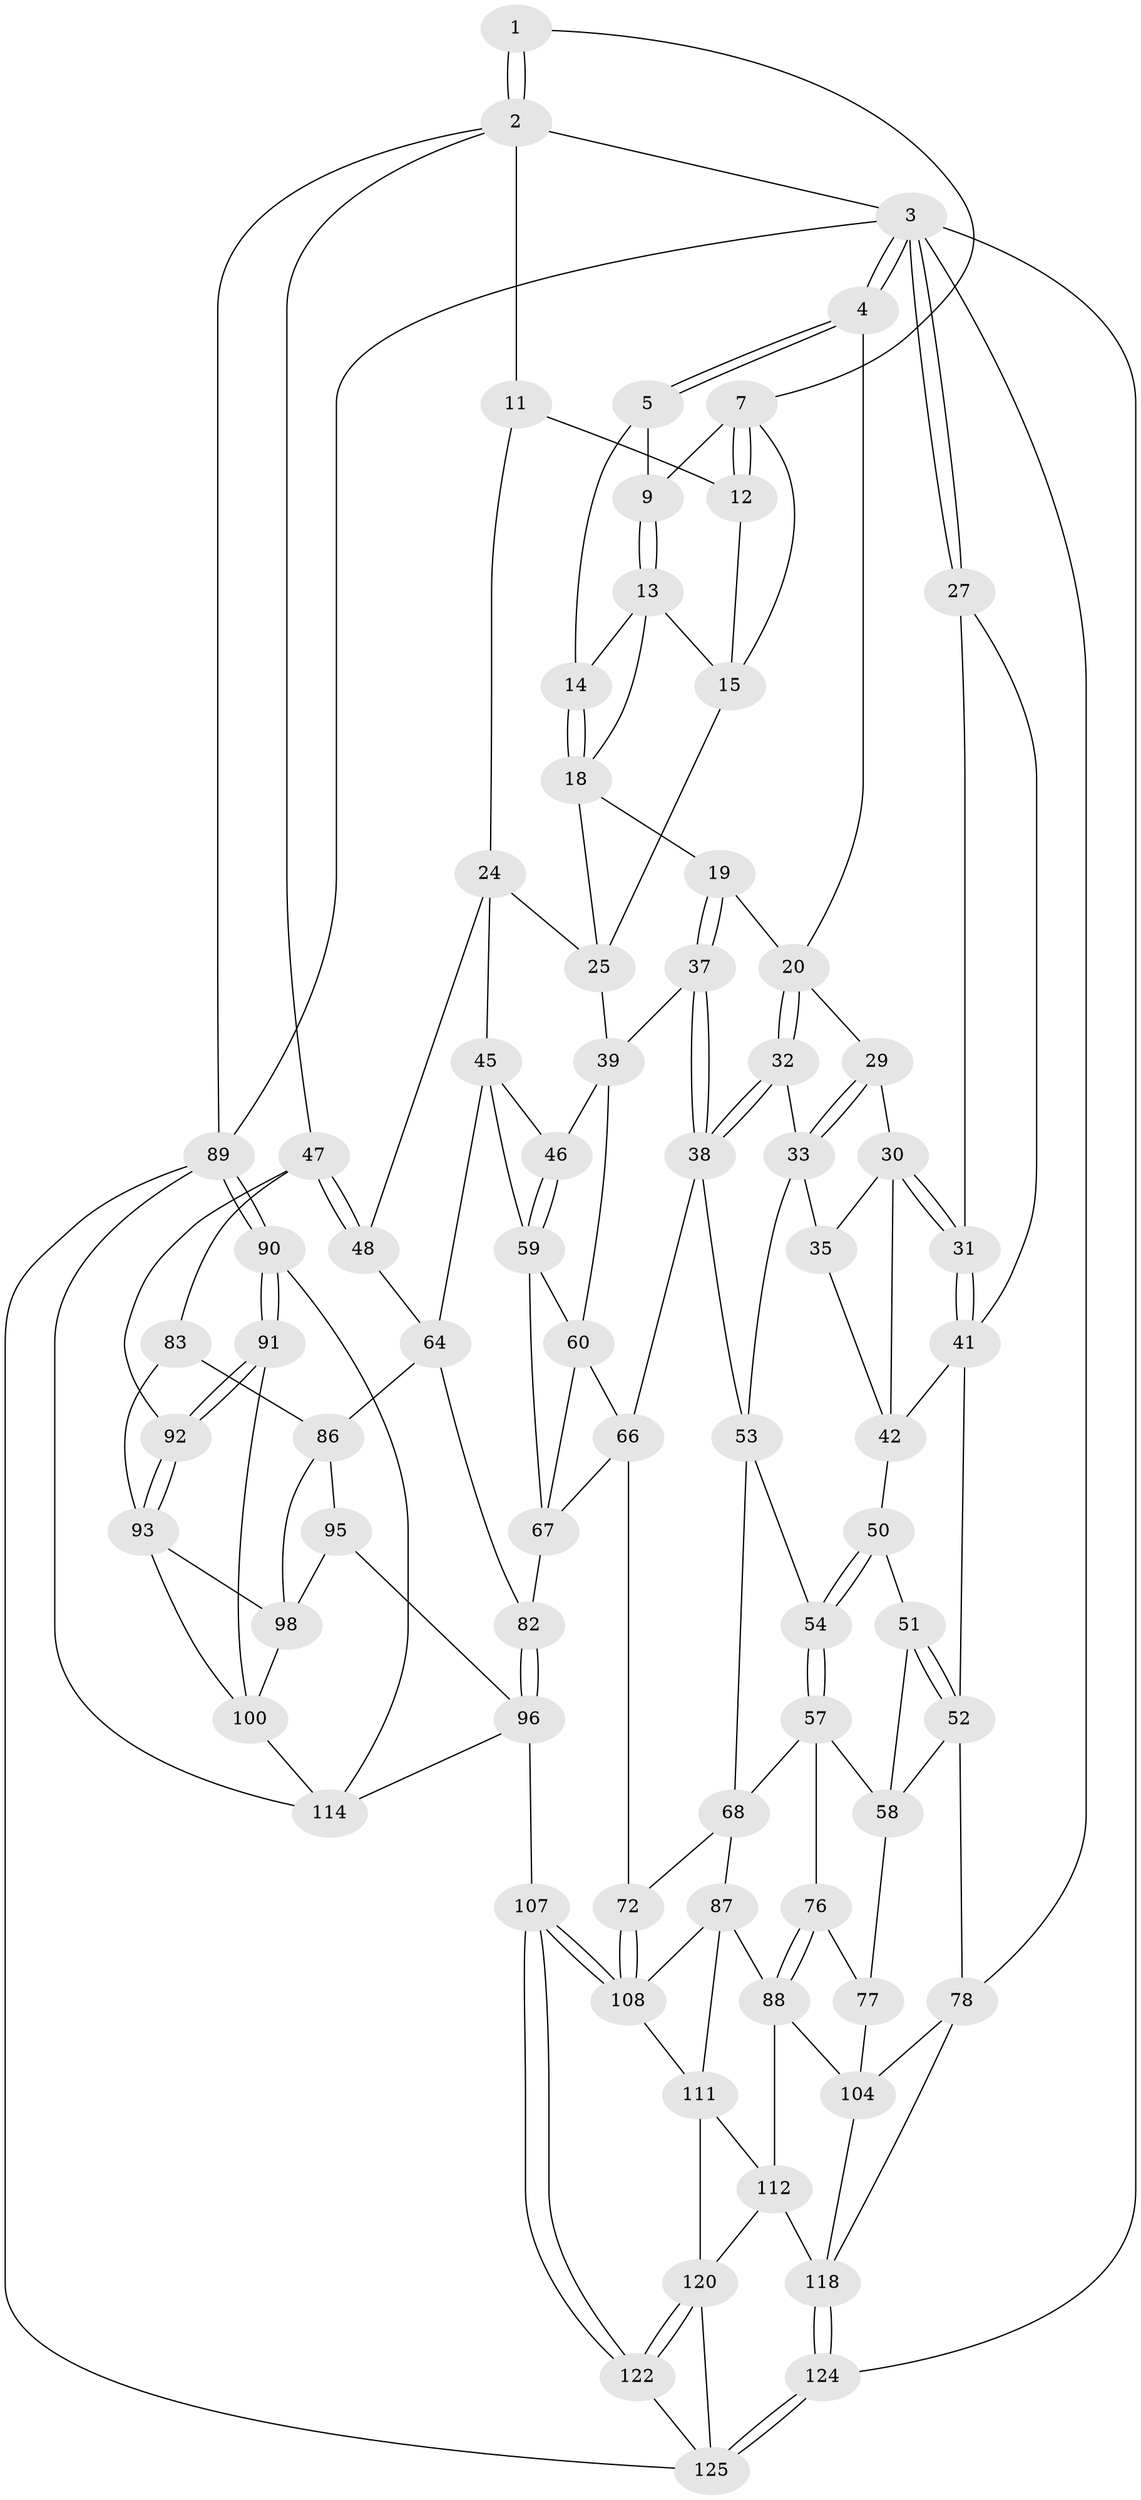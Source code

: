 // Generated by graph-tools (version 1.1) at 2025/52/02/27/25 19:52:38]
// undirected, 75 vertices, 167 edges
graph export_dot {
graph [start="1"]
  node [color=gray90,style=filled];
  1 [pos="+0.8411507022098498+0"];
  2 [pos="+1+0",super="+10"];
  3 [pos="+0+0",super="+80"];
  4 [pos="+0.2905815374479622+0",super="+22"];
  5 [pos="+0.33727934487364974+0",super="+6"];
  7 [pos="+0.7576854570692199+0.05143312653908295",super="+8"];
  9 [pos="+0.6616716116491104+0.020600836723349468"];
  11 [pos="+0.8849521817140515+0.06651668867580297"];
  12 [pos="+0.8146943807599347+0.08358083438755946"];
  13 [pos="+0.5436337859778991+0.10645377556356324",super="+16"];
  14 [pos="+0.37326988463790073+0"];
  15 [pos="+0.6765675934936515+0.06180694157285085",super="+17"];
  18 [pos="+0.42568239475767355+0.19901170763267437",super="+23"];
  19 [pos="+0.3992019814666239+0.22904763293494151"];
  20 [pos="+0.32785753772389603+0.22234004446810046",super="+21"];
  24 [pos="+0.8518483163320323+0.24715126667450635",super="+44"];
  25 [pos="+0.7450682089680705+0.20447021276552263",super="+26"];
  27 [pos="+0+0.1122797099702983",super="+28"];
  29 [pos="+0.19088938652132495+0.19554622973391864"];
  30 [pos="+0.15685413204279308+0.23159071012216748",super="+36"];
  31 [pos="+0.04518117094962913+0.2617600366913026"];
  32 [pos="+0.26527283484964403+0.32103087159999266"];
  33 [pos="+0.24384816401102966+0.3189085533431845",super="+34"];
  35 [pos="+0.1589872819983406+0.334799840056667"];
  37 [pos="+0.4085848288185297+0.3851075845256452"];
  38 [pos="+0.3925823468558432+0.4060069699768849",super="+55"];
  39 [pos="+0.6173363894263807+0.2752129480995944",super="+40"];
  41 [pos="+0.03068593265080393+0.28372806665699773",super="+43"];
  42 [pos="+0.03427886510425029+0.28621945569090923",super="+49"];
  45 [pos="+0.819329110703774+0.38697658834882376",super="+61"];
  46 [pos="+0.642474666165751+0.3245207191439965"];
  47 [pos="+1+0.3718868563898024",super="+84"];
  48 [pos="+1+0.37182963013781817",super="+63"];
  50 [pos="+0.07862665125291232+0.368110288596474"];
  51 [pos="+0.042839815149714223+0.38636321144695135"];
  52 [pos="+0+0.35590238389760687",super="+75"];
  53 [pos="+0.1681617686679721+0.4137931290562609",super="+56"];
  54 [pos="+0.1420670149006969+0.4375072983581914"];
  57 [pos="+0.12563546033903927+0.47205800720012864",super="+69"];
  58 [pos="+0.07801118761468383+0.4913911212169658",super="+74"];
  59 [pos="+0.6296435036651173+0.4287707295070872",super="+62"];
  60 [pos="+0.5826128045217563+0.44999550915269143",super="+65"];
  64 [pos="+0.7840905050978944+0.5700344935168201",super="+81"];
  66 [pos="+0.4149784737290601+0.44826967667054063",super="+71"];
  67 [pos="+0.5656917845450876+0.6162240614052087",super="+70"];
  68 [pos="+0.3283010642518529+0.501662596790244",super="+73"];
  72 [pos="+0.46960530626957064+0.69906062577934"];
  76 [pos="+0.22621407091090182+0.6370224698412932"];
  77 [pos="+0.11177324917116875+0.6940615700308087"];
  78 [pos="+0+0.8969094835336722",super="+79"];
  82 [pos="+0.629459169513862+0.7122904817340341"];
  83 [pos="+0.8573917648940634+0.5900771358375712",super="+85"];
  86 [pos="+0.7928194163536834+0.6685934158696059",super="+94"];
  87 [pos="+0.39951101643871306+0.7278805494671542",super="+110"];
  88 [pos="+0.3356746974696127+0.7258946878744189",super="+103"];
  89 [pos="+1+1",super="+123"];
  90 [pos="+1+1",super="+113"];
  91 [pos="+1+0.7388698855262256",super="+102"];
  92 [pos="+1+0.6360893184923608"];
  93 [pos="+0.9693529097162082+0.696989069349933",super="+97"];
  95 [pos="+0.8136851858245248+0.8028866766399825"];
  96 [pos="+0.6493338925790781+0.7669323823071992",super="+106"];
  98 [pos="+0.9079510439075598+0.7253622995052739",super="+99"];
  100 [pos="+0.9243016777694567+0.7917169856842433",super="+101"];
  104 [pos="+0.1822646209321726+0.8640760324175978",super="+105"];
  107 [pos="+0.5483890351434171+0.9546183413988291"];
  108 [pos="+0.5371944156326165+0.9455307288458312",super="+109"];
  111 [pos="+0.35052813995695276+0.882928878113248",super="+116"];
  112 [pos="+0.3323192373877647+0.8885110992549531",super="+117"];
  114 [pos="+0.8522719847930499+0.8867843253407363",super="+115"];
  118 [pos="+0.18369781824537193+0.9082651355842901",super="+119"];
  120 [pos="+0.3490428025875462+0.9994997151480137",super="+121"];
  122 [pos="+0.5518261555561017+0.964404124873193"];
  124 [pos="+0.13226795845892103+1"];
  125 [pos="+0.3222919740386497+1",super="+126"];
  1 -- 2;
  1 -- 2;
  1 -- 7;
  2 -- 3;
  2 -- 89;
  2 -- 11;
  2 -- 47;
  3 -- 4;
  3 -- 4;
  3 -- 27;
  3 -- 27;
  3 -- 89;
  3 -- 124;
  3 -- 78;
  4 -- 5;
  4 -- 5;
  4 -- 20;
  5 -- 14;
  5 -- 9;
  7 -- 12;
  7 -- 12;
  7 -- 9;
  7 -- 15;
  9 -- 13;
  9 -- 13;
  11 -- 12;
  11 -- 24;
  12 -- 15;
  13 -- 14;
  13 -- 18;
  13 -- 15;
  14 -- 18;
  14 -- 18;
  15 -- 25;
  18 -- 19;
  18 -- 25;
  19 -- 20;
  19 -- 37;
  19 -- 37;
  20 -- 32;
  20 -- 32;
  20 -- 29;
  24 -- 25;
  24 -- 48;
  24 -- 45;
  25 -- 39;
  27 -- 41;
  27 -- 31;
  29 -- 30;
  29 -- 33;
  29 -- 33;
  30 -- 31;
  30 -- 31;
  30 -- 42;
  30 -- 35;
  31 -- 41;
  31 -- 41;
  32 -- 33;
  32 -- 38;
  32 -- 38;
  33 -- 35;
  33 -- 53;
  35 -- 42;
  37 -- 38;
  37 -- 38;
  37 -- 39;
  38 -- 66;
  38 -- 53;
  39 -- 46;
  39 -- 60;
  41 -- 42;
  41 -- 52;
  42 -- 50;
  45 -- 46;
  45 -- 64;
  45 -- 59;
  46 -- 59;
  46 -- 59;
  47 -- 48;
  47 -- 48;
  47 -- 83;
  47 -- 92;
  48 -- 64;
  50 -- 51;
  50 -- 54;
  50 -- 54;
  51 -- 52;
  51 -- 52;
  51 -- 58;
  52 -- 58;
  52 -- 78;
  53 -- 54;
  53 -- 68;
  54 -- 57;
  54 -- 57;
  57 -- 58;
  57 -- 68;
  57 -- 76;
  58 -- 77;
  59 -- 60;
  59 -- 67;
  60 -- 66;
  60 -- 67;
  64 -- 82;
  64 -- 86;
  66 -- 72;
  66 -- 67;
  67 -- 82;
  68 -- 72;
  68 -- 87;
  72 -- 108;
  72 -- 108;
  76 -- 77;
  76 -- 88;
  76 -- 88;
  77 -- 104;
  78 -- 118;
  78 -- 104;
  82 -- 96;
  82 -- 96;
  83 -- 93;
  83 -- 86;
  86 -- 98;
  86 -- 95;
  87 -- 88;
  87 -- 111;
  87 -- 108;
  88 -- 104;
  88 -- 112;
  89 -- 90;
  89 -- 90;
  89 -- 125;
  89 -- 114;
  90 -- 91 [weight=2];
  90 -- 91;
  90 -- 114;
  91 -- 92;
  91 -- 92;
  91 -- 100;
  92 -- 93;
  92 -- 93;
  93 -- 98;
  93 -- 100;
  95 -- 96;
  95 -- 98;
  96 -- 107;
  96 -- 114;
  98 -- 100;
  100 -- 114;
  104 -- 118;
  107 -- 108;
  107 -- 108;
  107 -- 122;
  107 -- 122;
  108 -- 111;
  111 -- 112;
  111 -- 120;
  112 -- 120;
  112 -- 118;
  118 -- 124;
  118 -- 124;
  120 -- 122;
  120 -- 122;
  120 -- 125;
  122 -- 125;
  124 -- 125;
  124 -- 125;
}
